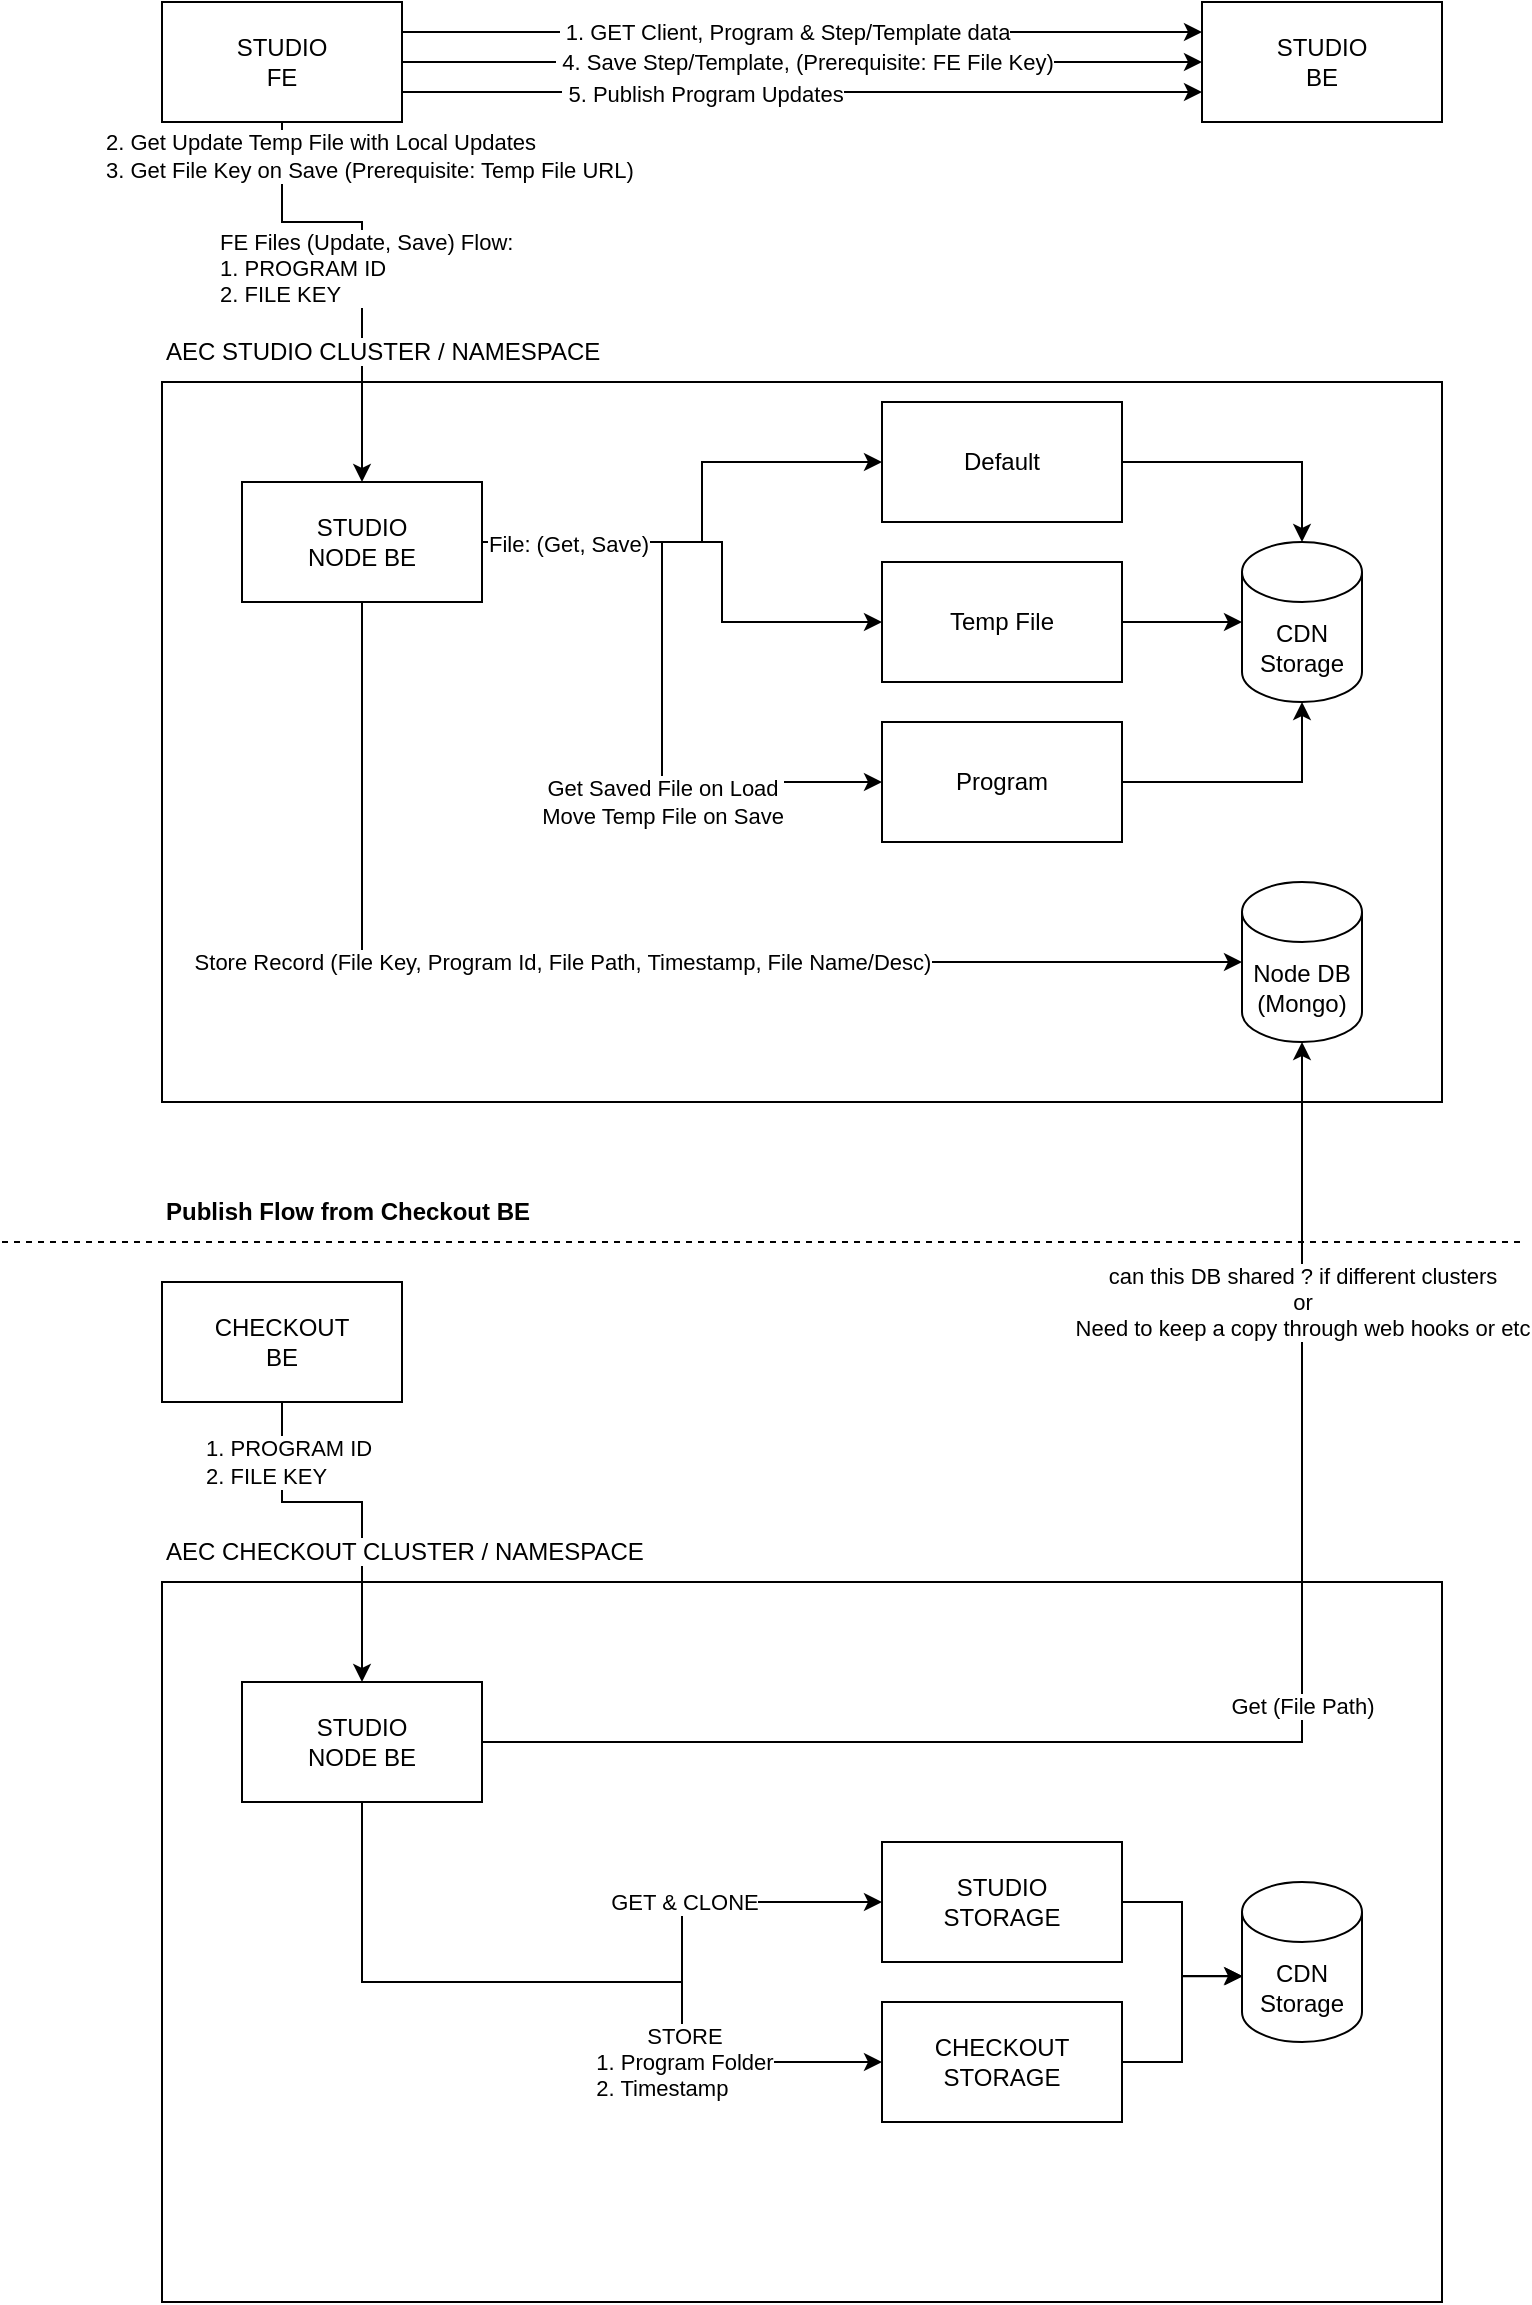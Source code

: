 <mxfile version="26.0.6">
  <diagram name="Page-1" id="LHnwR9ohENxwGmghNl4W">
    <mxGraphModel dx="1088" dy="627" grid="1" gridSize="10" guides="1" tooltips="1" connect="1" arrows="1" fold="1" page="1" pageScale="1" pageWidth="827" pageHeight="1169" math="0" shadow="0">
      <root>
        <mxCell id="0" />
        <mxCell id="1" parent="0" />
        <mxCell id="E_dDcokZDH6JsFaDzTF1-21" value="" style="rounded=0;whiteSpace=wrap;html=1;fillColor=none;" vertex="1" parent="1">
          <mxGeometry x="120" y="920" width="640" height="360" as="geometry" />
        </mxCell>
        <mxCell id="E_dDcokZDH6JsFaDzTF1-9" value="" style="rounded=0;whiteSpace=wrap;html=1;fillColor=none;" vertex="1" parent="1">
          <mxGeometry x="120" y="320" width="640" height="360" as="geometry" />
        </mxCell>
        <mxCell id="E_dDcokZDH6JsFaDzTF1-10" style="edgeStyle=orthogonalEdgeStyle;rounded=0;orthogonalLoop=1;jettySize=auto;html=1;entryX=0.5;entryY=0;entryDx=0;entryDy=0;" edge="1" parent="1" source="E_dDcokZDH6JsFaDzTF1-1" target="E_dDcokZDH6JsFaDzTF1-2">
          <mxGeometry relative="1" as="geometry">
            <Array as="points">
              <mxPoint x="180" y="240" />
              <mxPoint x="220" y="240" />
            </Array>
          </mxGeometry>
        </mxCell>
        <mxCell id="E_dDcokZDH6JsFaDzTF1-11" value="&lt;div style=&quot;&quot;&gt;FE Files (Update, Save) Flow:&lt;br&gt;&lt;/div&gt;1. PROGRAM ID&lt;br&gt;2. FILE KEY" style="edgeLabel;html=1;align=left;verticalAlign=middle;resizable=0;points=[];" vertex="1" connectable="0" parent="E_dDcokZDH6JsFaDzTF1-10">
          <mxGeometry x="-0.482" relative="1" as="geometry">
            <mxPoint x="-40" y="23" as="offset" />
          </mxGeometry>
        </mxCell>
        <mxCell id="E_dDcokZDH6JsFaDzTF1-51" value="2. Get Update Temp File with Local Updates&lt;br&gt;3. Get File Key on Save (Prerequisite: Temp File URL)" style="edgeLabel;html=1;align=left;verticalAlign=middle;resizable=0;points=[];" vertex="1" connectable="0" parent="E_dDcokZDH6JsFaDzTF1-10">
          <mxGeometry x="-0.852" relative="1" as="geometry">
            <mxPoint x="-90" as="offset" />
          </mxGeometry>
        </mxCell>
        <mxCell id="E_dDcokZDH6JsFaDzTF1-45" style="edgeStyle=orthogonalEdgeStyle;rounded=0;orthogonalLoop=1;jettySize=auto;html=1;entryX=0;entryY=0.25;entryDx=0;entryDy=0;exitX=1;exitY=0.25;exitDx=0;exitDy=0;" edge="1" parent="1" source="E_dDcokZDH6JsFaDzTF1-1" target="E_dDcokZDH6JsFaDzTF1-44">
          <mxGeometry relative="1" as="geometry" />
        </mxCell>
        <mxCell id="E_dDcokZDH6JsFaDzTF1-48" value="&amp;nbsp;1. GET Client, Program &amp;amp; Step/Template data" style="edgeLabel;html=1;align=center;verticalAlign=middle;resizable=0;points=[];" vertex="1" connectable="0" parent="E_dDcokZDH6JsFaDzTF1-45">
          <mxGeometry x="-0.007" relative="1" as="geometry">
            <mxPoint x="-8" as="offset" />
          </mxGeometry>
        </mxCell>
        <mxCell id="E_dDcokZDH6JsFaDzTF1-46" style="edgeStyle=orthogonalEdgeStyle;rounded=0;orthogonalLoop=1;jettySize=auto;html=1;entryX=0;entryY=0.5;entryDx=0;entryDy=0;" edge="1" parent="1" source="E_dDcokZDH6JsFaDzTF1-1" target="E_dDcokZDH6JsFaDzTF1-44">
          <mxGeometry relative="1" as="geometry" />
        </mxCell>
        <mxCell id="E_dDcokZDH6JsFaDzTF1-49" value="&amp;nbsp;4. Save Step/Template, (Prerequisite: FE File Key)" style="edgeLabel;html=1;align=center;verticalAlign=middle;resizable=0;points=[];" vertex="1" connectable="0" parent="E_dDcokZDH6JsFaDzTF1-46">
          <mxGeometry x="-0.011" y="-2" relative="1" as="geometry">
            <mxPoint x="3" y="-2" as="offset" />
          </mxGeometry>
        </mxCell>
        <mxCell id="E_dDcokZDH6JsFaDzTF1-47" style="edgeStyle=orthogonalEdgeStyle;rounded=0;orthogonalLoop=1;jettySize=auto;html=1;entryX=0;entryY=0.75;entryDx=0;entryDy=0;exitX=1;exitY=0.75;exitDx=0;exitDy=0;" edge="1" parent="1" source="E_dDcokZDH6JsFaDzTF1-1" target="E_dDcokZDH6JsFaDzTF1-44">
          <mxGeometry relative="1" as="geometry" />
        </mxCell>
        <mxCell id="E_dDcokZDH6JsFaDzTF1-50" value="&amp;nbsp;5. Publish Program Updates" style="edgeLabel;html=1;align=center;verticalAlign=middle;resizable=0;points=[];" vertex="1" connectable="0" parent="E_dDcokZDH6JsFaDzTF1-47">
          <mxGeometry x="0.01" y="-1" relative="1" as="geometry">
            <mxPoint x="-52" as="offset" />
          </mxGeometry>
        </mxCell>
        <mxCell id="E_dDcokZDH6JsFaDzTF1-1" value="STUDIO&lt;br&gt;FE" style="rounded=0;whiteSpace=wrap;html=1;fillColor=none;" vertex="1" parent="1">
          <mxGeometry x="120" y="130" width="120" height="60" as="geometry" />
        </mxCell>
        <mxCell id="E_dDcokZDH6JsFaDzTF1-12" style="edgeStyle=orthogonalEdgeStyle;rounded=0;orthogonalLoop=1;jettySize=auto;html=1;entryX=0;entryY=0.5;entryDx=0;entryDy=0;" edge="1" parent="1" source="E_dDcokZDH6JsFaDzTF1-2" target="E_dDcokZDH6JsFaDzTF1-5">
          <mxGeometry relative="1" as="geometry">
            <Array as="points">
              <mxPoint x="390" y="400" />
              <mxPoint x="390" y="360" />
            </Array>
          </mxGeometry>
        </mxCell>
        <mxCell id="E_dDcokZDH6JsFaDzTF1-13" style="edgeStyle=orthogonalEdgeStyle;rounded=0;orthogonalLoop=1;jettySize=auto;html=1;entryX=0;entryY=0.5;entryDx=0;entryDy=0;" edge="1" parent="1" source="E_dDcokZDH6JsFaDzTF1-2" target="E_dDcokZDH6JsFaDzTF1-6">
          <mxGeometry relative="1" as="geometry">
            <Array as="points">
              <mxPoint x="400" y="400" />
              <mxPoint x="400" y="440" />
            </Array>
          </mxGeometry>
        </mxCell>
        <mxCell id="E_dDcokZDH6JsFaDzTF1-16" style="edgeStyle=orthogonalEdgeStyle;rounded=0;orthogonalLoop=1;jettySize=auto;html=1;entryX=0;entryY=0.5;entryDx=0;entryDy=0;" edge="1" parent="1" source="E_dDcokZDH6JsFaDzTF1-2" target="E_dDcokZDH6JsFaDzTF1-15">
          <mxGeometry relative="1" as="geometry">
            <Array as="points">
              <mxPoint x="370" y="400" />
              <mxPoint x="370" y="520" />
            </Array>
          </mxGeometry>
        </mxCell>
        <mxCell id="E_dDcokZDH6JsFaDzTF1-18" value="File: (Get, Save)" style="edgeLabel;html=1;align=center;verticalAlign=middle;resizable=0;points=[];" vertex="1" connectable="0" parent="E_dDcokZDH6JsFaDzTF1-16">
          <mxGeometry x="-0.731" y="-1" relative="1" as="geometry">
            <mxPoint as="offset" />
          </mxGeometry>
        </mxCell>
        <mxCell id="E_dDcokZDH6JsFaDzTF1-54" value="Get Saved File on Load&lt;br&gt;Move Temp File on Save" style="edgeLabel;html=1;align=center;verticalAlign=middle;resizable=0;points=[];" vertex="1" connectable="0" parent="E_dDcokZDH6JsFaDzTF1-16">
          <mxGeometry x="0.113" relative="1" as="geometry">
            <mxPoint y="42" as="offset" />
          </mxGeometry>
        </mxCell>
        <mxCell id="E_dDcokZDH6JsFaDzTF1-2" value="STUDIO&lt;br&gt;NODE BE" style="rounded=0;whiteSpace=wrap;html=1;fillColor=none;" vertex="1" parent="1">
          <mxGeometry x="160" y="370" width="120" height="60" as="geometry" />
        </mxCell>
        <mxCell id="E_dDcokZDH6JsFaDzTF1-3" value="Node DB&lt;br&gt;(Mongo)" style="shape=cylinder3;whiteSpace=wrap;html=1;boundedLbl=1;backgroundOutline=1;size=15;" vertex="1" parent="1">
          <mxGeometry x="660" y="570" width="60" height="80" as="geometry" />
        </mxCell>
        <mxCell id="E_dDcokZDH6JsFaDzTF1-4" value="CDN&lt;br&gt;Storage" style="shape=cylinder3;whiteSpace=wrap;html=1;boundedLbl=1;backgroundOutline=1;size=15;" vertex="1" parent="1">
          <mxGeometry x="660" y="400" width="60" height="80" as="geometry" />
        </mxCell>
        <mxCell id="E_dDcokZDH6JsFaDzTF1-5" value="Default" style="rounded=0;whiteSpace=wrap;html=1;fillColor=none;" vertex="1" parent="1">
          <mxGeometry x="480" y="330" width="120" height="60" as="geometry" />
        </mxCell>
        <mxCell id="E_dDcokZDH6JsFaDzTF1-6" value="Temp File" style="rounded=0;whiteSpace=wrap;html=1;fillColor=none;" vertex="1" parent="1">
          <mxGeometry x="480" y="410" width="120" height="60" as="geometry" />
        </mxCell>
        <mxCell id="E_dDcokZDH6JsFaDzTF1-14" style="edgeStyle=orthogonalEdgeStyle;rounded=0;orthogonalLoop=1;jettySize=auto;html=1;entryX=0;entryY=0.5;entryDx=0;entryDy=0;entryPerimeter=0;" edge="1" parent="1" source="E_dDcokZDH6JsFaDzTF1-2" target="E_dDcokZDH6JsFaDzTF1-3">
          <mxGeometry relative="1" as="geometry">
            <Array as="points">
              <mxPoint x="220" y="610" />
            </Array>
          </mxGeometry>
        </mxCell>
        <mxCell id="E_dDcokZDH6JsFaDzTF1-19" value="Store Record (File Key, Program Id, File Path, Timestamp, File Name/Desc)" style="edgeLabel;html=1;align=center;verticalAlign=middle;resizable=0;points=[];" vertex="1" connectable="0" parent="E_dDcokZDH6JsFaDzTF1-14">
          <mxGeometry x="-0.416" y="1" relative="1" as="geometry">
            <mxPoint x="99" y="1" as="offset" />
          </mxGeometry>
        </mxCell>
        <mxCell id="E_dDcokZDH6JsFaDzTF1-15" value="Program" style="rounded=0;whiteSpace=wrap;html=1;fillColor=none;" vertex="1" parent="1">
          <mxGeometry x="480" y="490" width="120" height="60" as="geometry" />
        </mxCell>
        <mxCell id="E_dDcokZDH6JsFaDzTF1-25" style="edgeStyle=orthogonalEdgeStyle;rounded=0;orthogonalLoop=1;jettySize=auto;html=1;entryX=0.5;entryY=0;entryDx=0;entryDy=0;" edge="1" parent="1" source="E_dDcokZDH6JsFaDzTF1-20" target="E_dDcokZDH6JsFaDzTF1-24">
          <mxGeometry relative="1" as="geometry">
            <Array as="points">
              <mxPoint x="180" y="880" />
              <mxPoint x="220" y="880" />
            </Array>
          </mxGeometry>
        </mxCell>
        <mxCell id="E_dDcokZDH6JsFaDzTF1-26" value="1. PROGRAM ID&lt;br&gt;2. FILE KEY" style="edgeLabel;html=1;align=left;verticalAlign=middle;resizable=0;points=[];" vertex="1" connectable="0" parent="E_dDcokZDH6JsFaDzTF1-25">
          <mxGeometry x="-0.611" relative="1" as="geometry">
            <mxPoint x="-40" y="-5" as="offset" />
          </mxGeometry>
        </mxCell>
        <mxCell id="E_dDcokZDH6JsFaDzTF1-20" value="CHECKOUT&lt;br&gt;BE" style="rounded=0;whiteSpace=wrap;html=1;fillColor=none;" vertex="1" parent="1">
          <mxGeometry x="120" y="770" width="120" height="60" as="geometry" />
        </mxCell>
        <mxCell id="E_dDcokZDH6JsFaDzTF1-22" value="&lt;span style=&quot;background-color: light-dark(#ffffff, var(--ge-dark-color, #121212));&quot;&gt;AEC STUDIO CLUSTER / NAMESPACE&lt;/span&gt;" style="text;html=1;align=left;verticalAlign=middle;whiteSpace=wrap;rounded=0;" vertex="1" parent="1">
          <mxGeometry x="120" y="290" width="240" height="30" as="geometry" />
        </mxCell>
        <mxCell id="E_dDcokZDH6JsFaDzTF1-23" value="&lt;span style=&quot;background-color: light-dark(#ffffff, var(--ge-dark-color, #121212));&quot;&gt;AEC CHECKOUT CLUSTER / NAMESPACE&lt;/span&gt;" style="text;html=1;align=left;verticalAlign=middle;whiteSpace=wrap;rounded=0;" vertex="1" parent="1">
          <mxGeometry x="120" y="890" width="280" height="30" as="geometry" />
        </mxCell>
        <mxCell id="E_dDcokZDH6JsFaDzTF1-27" style="edgeStyle=orthogonalEdgeStyle;rounded=0;orthogonalLoop=1;jettySize=auto;html=1;" edge="1" parent="1" source="E_dDcokZDH6JsFaDzTF1-24" target="E_dDcokZDH6JsFaDzTF1-3">
          <mxGeometry relative="1" as="geometry" />
        </mxCell>
        <mxCell id="E_dDcokZDH6JsFaDzTF1-28" value="Get (File Path)" style="edgeLabel;html=1;align=center;verticalAlign=middle;resizable=0;points=[];" vertex="1" connectable="0" parent="E_dDcokZDH6JsFaDzTF1-27">
          <mxGeometry x="0.128" relative="1" as="geometry">
            <mxPoint as="offset" />
          </mxGeometry>
        </mxCell>
        <mxCell id="E_dDcokZDH6JsFaDzTF1-40" value="can this DB shared ? if different clusters&lt;br&gt;or&lt;br&gt;Need to keep a copy through web hooks or etc" style="edgeLabel;html=1;align=center;verticalAlign=middle;resizable=0;points=[];" vertex="1" connectable="0" parent="E_dDcokZDH6JsFaDzTF1-27">
          <mxGeometry x="0.659" relative="1" as="geometry">
            <mxPoint as="offset" />
          </mxGeometry>
        </mxCell>
        <mxCell id="E_dDcokZDH6JsFaDzTF1-32" style="edgeStyle=orthogonalEdgeStyle;rounded=0;orthogonalLoop=1;jettySize=auto;html=1;entryX=0;entryY=0.5;entryDx=0;entryDy=0;" edge="1" parent="1" source="E_dDcokZDH6JsFaDzTF1-24" target="E_dDcokZDH6JsFaDzTF1-30">
          <mxGeometry relative="1" as="geometry">
            <Array as="points">
              <mxPoint x="220" y="1120" />
              <mxPoint x="380" y="1120" />
              <mxPoint x="380" y="1080" />
            </Array>
          </mxGeometry>
        </mxCell>
        <mxCell id="E_dDcokZDH6JsFaDzTF1-38" value="GET &amp;amp; CLONE" style="edgeLabel;html=1;align=center;verticalAlign=middle;resizable=0;points=[];" vertex="1" connectable="0" parent="E_dDcokZDH6JsFaDzTF1-32">
          <mxGeometry x="0.493" relative="1" as="geometry">
            <mxPoint as="offset" />
          </mxGeometry>
        </mxCell>
        <mxCell id="E_dDcokZDH6JsFaDzTF1-33" style="edgeStyle=orthogonalEdgeStyle;rounded=0;orthogonalLoop=1;jettySize=auto;html=1;entryX=0;entryY=0.5;entryDx=0;entryDy=0;" edge="1" parent="1" source="E_dDcokZDH6JsFaDzTF1-24" target="E_dDcokZDH6JsFaDzTF1-31">
          <mxGeometry relative="1" as="geometry">
            <Array as="points">
              <mxPoint x="220" y="1120" />
              <mxPoint x="380" y="1120" />
              <mxPoint x="380" y="1160" />
            </Array>
          </mxGeometry>
        </mxCell>
        <mxCell id="E_dDcokZDH6JsFaDzTF1-39" value="STORE&lt;br&gt;&lt;div style=&quot;text-align: left;&quot;&gt;&lt;span style=&quot;background-color: light-dark(#ffffff, var(--ge-dark-color, #121212)); color: light-dark(rgb(0, 0, 0), rgb(255, 255, 255));&quot;&gt;1. Program Folder&lt;/span&gt;&lt;/div&gt;&lt;div style=&quot;text-align: left;&quot;&gt;&lt;span style=&quot;background-color: light-dark(#ffffff, var(--ge-dark-color, #121212)); color: light-dark(rgb(0, 0, 0), rgb(255, 255, 255));&quot;&gt;2. Timestamp&lt;/span&gt;&lt;/div&gt;" style="edgeLabel;html=1;align=center;verticalAlign=middle;resizable=0;points=[];" vertex="1" connectable="0" parent="E_dDcokZDH6JsFaDzTF1-33">
          <mxGeometry x="0.489" relative="1" as="geometry">
            <mxPoint as="offset" />
          </mxGeometry>
        </mxCell>
        <mxCell id="E_dDcokZDH6JsFaDzTF1-24" value="STUDIO&lt;br&gt;NODE BE" style="rounded=0;whiteSpace=wrap;html=1;fillColor=none;" vertex="1" parent="1">
          <mxGeometry x="160" y="970" width="120" height="60" as="geometry" />
        </mxCell>
        <mxCell id="E_dDcokZDH6JsFaDzTF1-29" value="CDN&lt;br&gt;Storage" style="shape=cylinder3;whiteSpace=wrap;html=1;boundedLbl=1;backgroundOutline=1;size=15;" vertex="1" parent="1">
          <mxGeometry x="660" y="1070" width="60" height="80" as="geometry" />
        </mxCell>
        <mxCell id="E_dDcokZDH6JsFaDzTF1-30" value="STUDIO&lt;br&gt;STORAGE" style="rounded=0;whiteSpace=wrap;html=1;fillColor=none;" vertex="1" parent="1">
          <mxGeometry x="480" y="1050" width="120" height="60" as="geometry" />
        </mxCell>
        <mxCell id="E_dDcokZDH6JsFaDzTF1-31" value="CHECKOUT&lt;br&gt;STORAGE" style="rounded=0;whiteSpace=wrap;html=1;fillColor=none;" vertex="1" parent="1">
          <mxGeometry x="480" y="1130" width="120" height="60" as="geometry" />
        </mxCell>
        <mxCell id="E_dDcokZDH6JsFaDzTF1-36" style="edgeStyle=orthogonalEdgeStyle;rounded=0;orthogonalLoop=1;jettySize=auto;html=1;entryX=0;entryY=0.588;entryDx=0;entryDy=0;entryPerimeter=0;" edge="1" parent="1" source="E_dDcokZDH6JsFaDzTF1-31" target="E_dDcokZDH6JsFaDzTF1-29">
          <mxGeometry relative="1" as="geometry" />
        </mxCell>
        <mxCell id="E_dDcokZDH6JsFaDzTF1-37" style="edgeStyle=orthogonalEdgeStyle;rounded=0;orthogonalLoop=1;jettySize=auto;html=1;entryX=0.007;entryY=0.589;entryDx=0;entryDy=0;entryPerimeter=0;" edge="1" parent="1" source="E_dDcokZDH6JsFaDzTF1-30" target="E_dDcokZDH6JsFaDzTF1-29">
          <mxGeometry relative="1" as="geometry" />
        </mxCell>
        <mxCell id="E_dDcokZDH6JsFaDzTF1-44" value="STUDIO&lt;br&gt;BE" style="rounded=0;whiteSpace=wrap;html=1;fillColor=none;" vertex="1" parent="1">
          <mxGeometry x="640" y="130" width="120" height="60" as="geometry" />
        </mxCell>
        <mxCell id="E_dDcokZDH6JsFaDzTF1-52" value="&lt;b&gt;Publish Flow from Checkout BE&lt;/b&gt;" style="text;html=1;align=left;verticalAlign=middle;whiteSpace=wrap;rounded=0;" vertex="1" parent="1">
          <mxGeometry x="120" y="720" width="200" height="30" as="geometry" />
        </mxCell>
        <mxCell id="E_dDcokZDH6JsFaDzTF1-53" value="" style="endArrow=none;dashed=1;html=1;rounded=0;" edge="1" parent="1">
          <mxGeometry width="50" height="50" relative="1" as="geometry">
            <mxPoint x="40" y="750" as="sourcePoint" />
            <mxPoint x="800" y="750" as="targetPoint" />
          </mxGeometry>
        </mxCell>
        <mxCell id="E_dDcokZDH6JsFaDzTF1-55" style="edgeStyle=orthogonalEdgeStyle;rounded=0;orthogonalLoop=1;jettySize=auto;html=1;entryX=0.5;entryY=0;entryDx=0;entryDy=0;entryPerimeter=0;" edge="1" parent="1" source="E_dDcokZDH6JsFaDzTF1-5" target="E_dDcokZDH6JsFaDzTF1-4">
          <mxGeometry relative="1" as="geometry">
            <Array as="points">
              <mxPoint x="690" y="360" />
            </Array>
          </mxGeometry>
        </mxCell>
        <mxCell id="E_dDcokZDH6JsFaDzTF1-56" style="edgeStyle=orthogonalEdgeStyle;rounded=0;orthogonalLoop=1;jettySize=auto;html=1;entryX=0;entryY=0.5;entryDx=0;entryDy=0;entryPerimeter=0;" edge="1" parent="1" source="E_dDcokZDH6JsFaDzTF1-6" target="E_dDcokZDH6JsFaDzTF1-4">
          <mxGeometry relative="1" as="geometry" />
        </mxCell>
        <mxCell id="E_dDcokZDH6JsFaDzTF1-57" style="edgeStyle=orthogonalEdgeStyle;rounded=0;orthogonalLoop=1;jettySize=auto;html=1;entryX=0.5;entryY=1;entryDx=0;entryDy=0;entryPerimeter=0;" edge="1" parent="1" source="E_dDcokZDH6JsFaDzTF1-15" target="E_dDcokZDH6JsFaDzTF1-4">
          <mxGeometry relative="1" as="geometry" />
        </mxCell>
      </root>
    </mxGraphModel>
  </diagram>
</mxfile>
